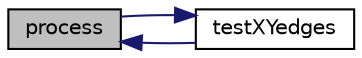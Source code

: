 digraph "process"
{
  edge [fontname="Helvetica",fontsize="10",labelfontname="Helvetica",labelfontsize="10"];
  node [fontname="Helvetica",fontsize="10",shape=record];
  rankdir="LR";
  Node32 [label="process",height=0.2,width=0.4,color="black", fillcolor="grey75", style="filled", fontcolor="black"];
  Node32 -> Node33 [dir="back",color="midnightblue",fontsize="10",style="solid",fontname="Helvetica"];
  Node33 [label="testXYedges",height=0.2,width=0.4,color="black", fillcolor="white", style="filled",URL="$testXYedges_8c.html#a4ca4a7c32f1fbc11ed4b5774a4f4f8d7"];
  Node33 -> Node32 [dir="back",color="midnightblue",fontsize="10",style="solid",fontname="Helvetica"];
}
